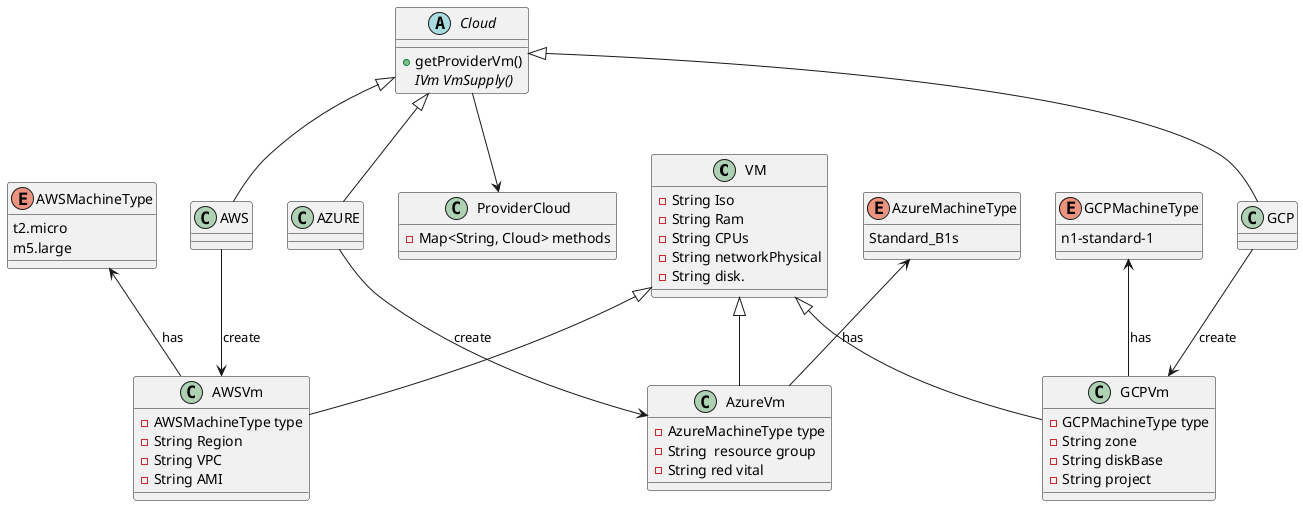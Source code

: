 @startuml cloud-factory
class VM {
- String Iso
- String Ram
- String CPUs
- String networkPhysical
- String disk.
}

enum AWSMachineType{
t2.micro 
m5.large
}
enum AzureMachineType {
Standard_B1s
}
enum GCPMachineType {
n1-standard-1
}

class AWSVm {
- AWSMachineType type
- String Region
- String VPC
- String AMI
}
class AzureVm{
- AzureMachineType type
- String  resource group
- String red vital
}
class GCPVm{
- GCPMachineType type
- String zone
- String diskBase
- String project
}

abstract class Cloud{
+ getProviderVm()
{abstract} IVm VmSupply()
}

class ProviderCloud {
    - Map<String, Cloud> methods
}

class AWS{}
class AZURE{}
class GCP{}

Cloud <|-- AWS
Cloud <|-- GCP
Cloud <|-- AZURE

AWS --> AWSVm : create
AZURE --> AzureVm : create
GCP --> GCPVm : create

Cloud --> ProviderCloud

VM <|-- AzureVm
VM <|-- GCPVm
VM <|-- AWSVm

AzureMachineType <-- AzureVm : has
AWSMachineType <-- AWSVm : has
GCPMachineType <-- GCPVm : has 



@enduml